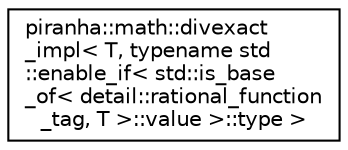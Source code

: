 digraph "Graphical Class Hierarchy"
{
  edge [fontname="Helvetica",fontsize="10",labelfontname="Helvetica",labelfontsize="10"];
  node [fontname="Helvetica",fontsize="10",shape=record];
  rankdir="LR";
  Node0 [label="piranha::math::divexact\l_impl\< T, typename std\l::enable_if\< std::is_base\l_of\< detail::rational_function\l_tag, T \>::value \>::type \>",height=0.2,width=0.4,color="black", fillcolor="white", style="filled",URL="$structpiranha_1_1math_1_1divexact__impl_3_01_t_00_01typename_01std_1_1enable__if_3_01std_1_1is__5fbdfdb47b706b1d3def71eb384ec539.html",tooltip="Specialisation of the piranha::math::divexact() functor for piranha::rational_function. "];
}
